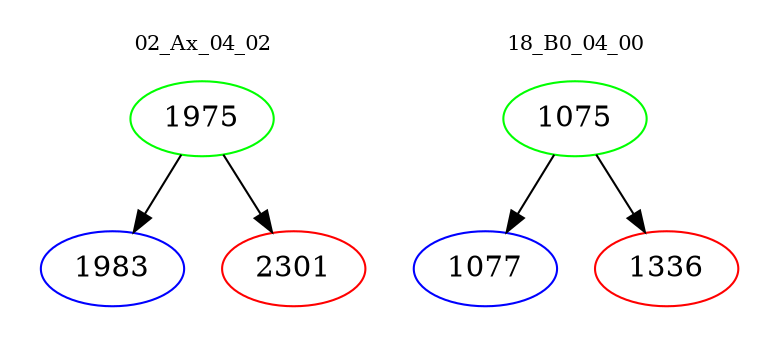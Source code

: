 digraph{
subgraph cluster_0 {
color = white
label = "02_Ax_04_02";
fontsize=10;
T0_1975 [label="1975", color="green"]
T0_1975 -> T0_1983 [color="black"]
T0_1983 [label="1983", color="blue"]
T0_1975 -> T0_2301 [color="black"]
T0_2301 [label="2301", color="red"]
}
subgraph cluster_1 {
color = white
label = "18_B0_04_00";
fontsize=10;
T1_1075 [label="1075", color="green"]
T1_1075 -> T1_1077 [color="black"]
T1_1077 [label="1077", color="blue"]
T1_1075 -> T1_1336 [color="black"]
T1_1336 [label="1336", color="red"]
}
}
